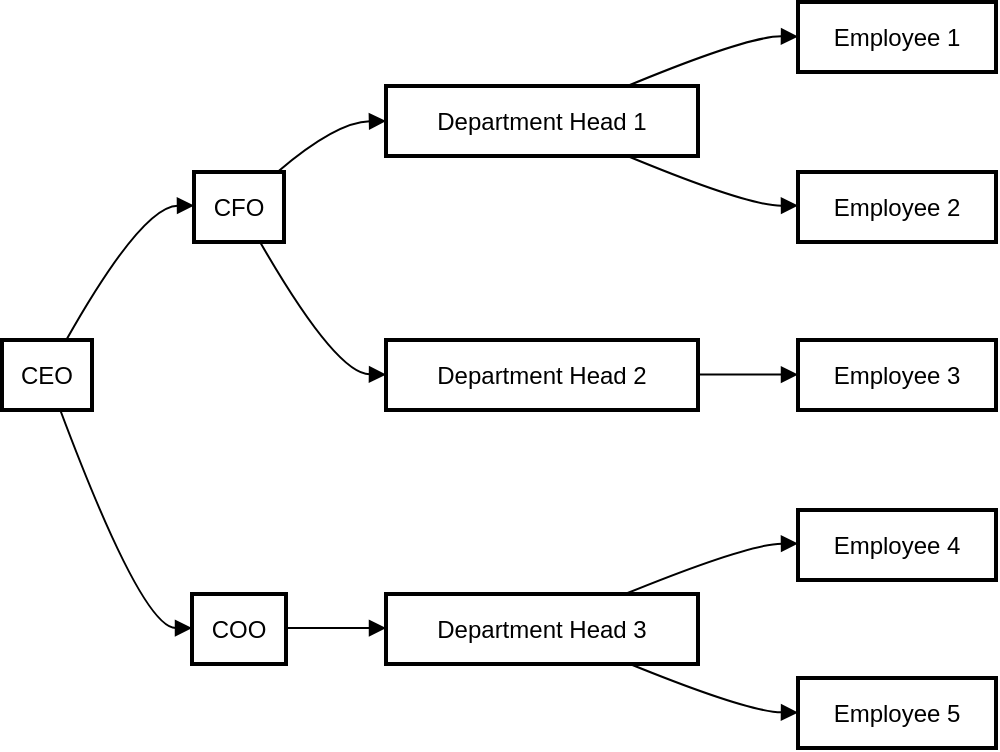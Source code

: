 <mxfile version="23.0.2" type="github">
  <diagram name="Page-1" id="nnkX-sF_pDkVYKb1_4LZ">
    <mxGraphModel>
      <root>
        <mxCell id="0" />
        <mxCell id="1" parent="0" />
        <mxCell id="2" value="CEO" style="whiteSpace=wrap;strokeWidth=2;" vertex="1" parent="1">
          <mxGeometry y="169" width="45" height="35" as="geometry" />
        </mxCell>
        <mxCell id="3" value="CFO" style="whiteSpace=wrap;strokeWidth=2;" vertex="1" parent="1">
          <mxGeometry x="96" y="85" width="45" height="35" as="geometry" />
        </mxCell>
        <mxCell id="4" value="COO" style="whiteSpace=wrap;strokeWidth=2;" vertex="1" parent="1">
          <mxGeometry x="95" y="296" width="47" height="35" as="geometry" />
        </mxCell>
        <mxCell id="5" value="Department Head 1" style="whiteSpace=wrap;strokeWidth=2;" vertex="1" parent="1">
          <mxGeometry x="192" y="42" width="156" height="35" as="geometry" />
        </mxCell>
        <mxCell id="6" value="Department Head 2" style="whiteSpace=wrap;strokeWidth=2;" vertex="1" parent="1">
          <mxGeometry x="192" y="169" width="156" height="35" as="geometry" />
        </mxCell>
        <mxCell id="7" value="Department Head 3" style="whiteSpace=wrap;strokeWidth=2;" vertex="1" parent="1">
          <mxGeometry x="192" y="296" width="156" height="35" as="geometry" />
        </mxCell>
        <mxCell id="8" value="Employee 1" style="whiteSpace=wrap;strokeWidth=2;" vertex="1" parent="1">
          <mxGeometry x="398" width="99" height="35" as="geometry" />
        </mxCell>
        <mxCell id="9" value="Employee 2" style="whiteSpace=wrap;strokeWidth=2;" vertex="1" parent="1">
          <mxGeometry x="398" y="85" width="99" height="35" as="geometry" />
        </mxCell>
        <mxCell id="10" value="Employee 3" style="whiteSpace=wrap;strokeWidth=2;" vertex="1" parent="1">
          <mxGeometry x="398" y="169" width="99" height="35" as="geometry" />
        </mxCell>
        <mxCell id="11" value="Employee 4" style="whiteSpace=wrap;strokeWidth=2;" vertex="1" parent="1">
          <mxGeometry x="398" y="254" width="99" height="35" as="geometry" />
        </mxCell>
        <mxCell id="12" value="Employee 5" style="whiteSpace=wrap;strokeWidth=2;" vertex="1" parent="1">
          <mxGeometry x="398" y="338" width="99" height="35" as="geometry" />
        </mxCell>
        <mxCell id="13" value="" style="curved=1;startArrow=none;endArrow=block;exitX=0.714;exitY=0;entryX=0.002;entryY=0.479;" edge="1" parent="1" source="2" target="3">
          <mxGeometry relative="1" as="geometry">
            <Array as="points">
              <mxPoint x="70" y="102" />
            </Array>
          </mxGeometry>
        </mxCell>
        <mxCell id="14" value="" style="curved=1;startArrow=none;endArrow=block;exitX=0.643;exitY=0.986;entryX=-0.002;entryY=0.486;" edge="1" parent="1" source="2" target="4">
          <mxGeometry relative="1" as="geometry">
            <Array as="points">
              <mxPoint x="70" y="313" />
            </Array>
          </mxGeometry>
        </mxCell>
        <mxCell id="15" value="" style="curved=1;startArrow=none;endArrow=block;exitX=0.94;exitY=-0.014;entryX=0.0;entryY=0.5;" edge="1" parent="1" source="3" target="5">
          <mxGeometry relative="1" as="geometry">
            <Array as="points">
              <mxPoint x="167" y="60" />
            </Array>
          </mxGeometry>
        </mxCell>
        <mxCell id="16" value="" style="curved=1;startArrow=none;endArrow=block;exitX=0.72;exitY=0.971;entryX=0.0;entryY=0.493;" edge="1" parent="1" source="3" target="6">
          <mxGeometry relative="1" as="geometry">
            <Array as="points">
              <mxPoint x="167" y="186" />
            </Array>
          </mxGeometry>
        </mxCell>
        <mxCell id="17" value="" style="curved=1;startArrow=none;endArrow=block;exitX=1.001;exitY=0.486;entryX=0.0;entryY=0.486;" edge="1" parent="1" source="4" target="7">
          <mxGeometry relative="1" as="geometry">
            <Array as="points" />
          </mxGeometry>
        </mxCell>
        <mxCell id="18" value="" style="curved=1;startArrow=none;endArrow=block;exitX=0.77;exitY=0.007;entryX=0.001;entryY=0.493;" edge="1" parent="1" source="5" target="8">
          <mxGeometry relative="1" as="geometry">
            <Array as="points">
              <mxPoint x="373" y="17" />
            </Array>
          </mxGeometry>
        </mxCell>
        <mxCell id="19" value="" style="curved=1;startArrow=none;endArrow=block;exitX=0.77;exitY=0.993;entryX=0.001;entryY=0.479;" edge="1" parent="1" source="5" target="9">
          <mxGeometry relative="1" as="geometry">
            <Array as="points">
              <mxPoint x="373" y="102" />
            </Array>
          </mxGeometry>
        </mxCell>
        <mxCell id="20" value="" style="curved=1;startArrow=none;endArrow=block;exitX=1.001;exitY=0.493;entryX=0.001;entryY=0.493;" edge="1" parent="1" source="6" target="10">
          <mxGeometry relative="1" as="geometry">
            <Array as="points" />
          </mxGeometry>
        </mxCell>
        <mxCell id="21" value="" style="curved=1;startArrow=none;endArrow=block;exitX=0.77;exitY=-0.007;entryX=0.001;entryY=0.479;" edge="1" parent="1" source="7" target="11">
          <mxGeometry relative="1" as="geometry">
            <Array as="points">
              <mxPoint x="373" y="271" />
            </Array>
          </mxGeometry>
        </mxCell>
        <mxCell id="22" value="" style="curved=1;startArrow=none;endArrow=block;exitX=0.77;exitY=0.979;entryX=0.001;entryY=0.493;" edge="1" parent="1" source="7" target="12">
          <mxGeometry relative="1" as="geometry">
            <Array as="points">
              <mxPoint x="373" y="355" />
            </Array>
          </mxGeometry>
        </mxCell>
      </root>
    </mxGraphModel>
  </diagram>
</mxfile>
